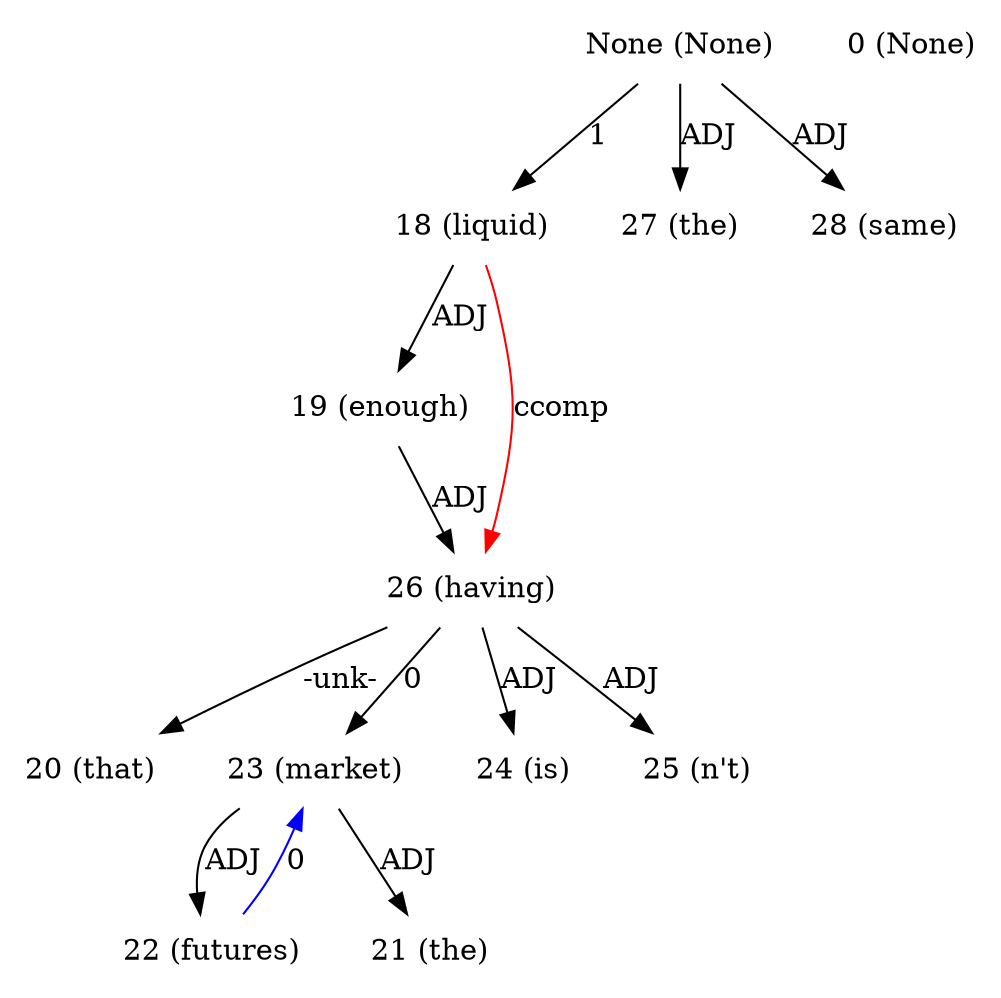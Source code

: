 digraph G{
edge [dir=forward]
node [shape=plaintext]

None [label="None (None)"]
None -> 18 [label="1"]
None [label="None (None)"]
None -> 27 [label="ADJ"]
None -> 28 [label="ADJ"]
0 [label="0 (None)"]
18 [label="18 (liquid)"]
18 -> 19 [label="ADJ"]
19 [label="19 (enough)"]
19 -> 26 [label="ADJ"]
20 [label="20 (that)"]
21 [label="21 (the)"]
22 [label="22 (futures)"]
22 -> 23 [label="0", color="blue"]
23 [label="23 (market)"]
23 -> 21 [label="ADJ"]
23 -> 22 [label="ADJ"]
24 [label="24 (is)"]
25 [label="25 (n't)"]
26 [label="26 (having)"]
26 -> 20 [label="-unk-"]
26 -> 24 [label="ADJ"]
26 -> 25 [label="ADJ"]
26 -> 23 [label="0"]
18 -> 26 [label="ccomp", color="red"]
27 [label="27 (the)"]
28 [label="28 (same)"]
}
